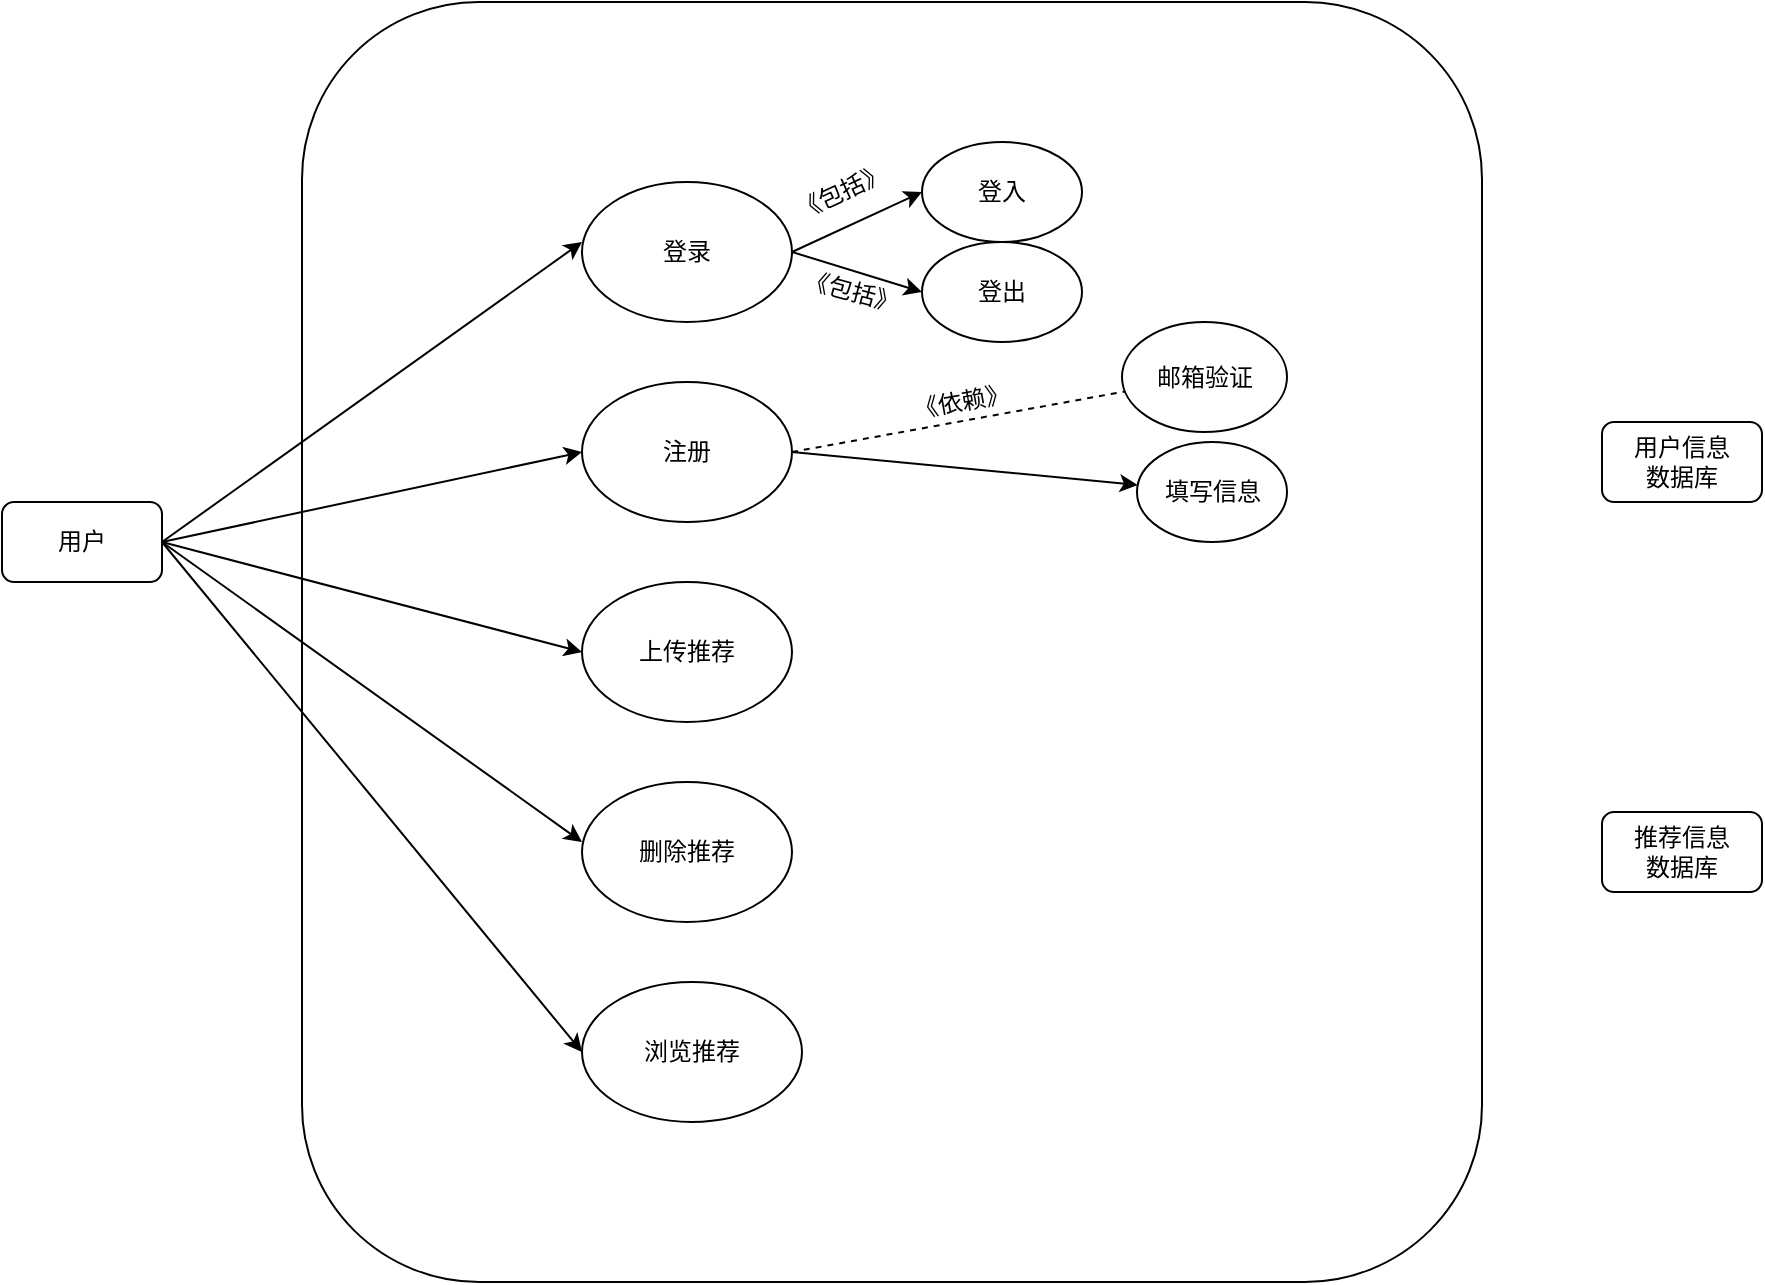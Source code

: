 <mxfile version="12.2.4" pages="1"><diagram id="rWW2qgQzLv-3n5A3uPEn" name="第 1 页"><mxGraphModel dx="1190" dy="620" grid="1" gridSize="10" guides="1" tooltips="1" connect="1" arrows="1" fold="1" page="1" pageScale="1" pageWidth="827" pageHeight="1169" math="0" shadow="0"><root><mxCell id="0"/><mxCell id="1" parent="0"/><mxCell id="2" value="用户" style="rounded=1;whiteSpace=wrap;html=1;" parent="1" vertex="1"><mxGeometry x="40" y="280" width="80" height="40" as="geometry"/></mxCell><mxCell id="3" value="" style="rounded=1;whiteSpace=wrap;html=1;" parent="1" vertex="1"><mxGeometry x="190" y="30" width="590" height="640" as="geometry"/></mxCell><mxCell id="8" value="" style="endArrow=classic;html=1;exitX=1;exitY=0.5;exitDx=0;exitDy=0;entryX=0;entryY=0.5;entryDx=0;entryDy=0;" parent="1" source="2" edge="1"><mxGeometry width="50" height="50" relative="1" as="geometry"><mxPoint x="380" y="320" as="sourcePoint"/><mxPoint x="330" y="150" as="targetPoint"/></mxGeometry></mxCell><mxCell id="9" value="" style="endArrow=classic;html=1;exitX=1;exitY=0.5;exitDx=0;exitDy=0;entryX=0;entryY=0.5;entryDx=0;entryDy=0;" parent="1" source="2" target="13" edge="1"><mxGeometry width="50" height="50" relative="1" as="geometry"><mxPoint x="380" y="320" as="sourcePoint"/><mxPoint x="330" y="250" as="targetPoint"/></mxGeometry></mxCell><mxCell id="10" value="" style="endArrow=classic;html=1;exitX=1;exitY=0.5;exitDx=0;exitDy=0;entryX=0;entryY=0.5;entryDx=0;entryDy=0;" parent="1" source="2" target="14" edge="1"><mxGeometry width="50" height="50" relative="1" as="geometry"><mxPoint x="380" y="320" as="sourcePoint"/><mxPoint x="330" y="350" as="targetPoint"/></mxGeometry></mxCell><mxCell id="11" value="" style="endArrow=classic;html=1;exitX=1;exitY=0.5;exitDx=0;exitDy=0;entryX=0;entryY=0.5;entryDx=0;entryDy=0;" parent="1" source="2" edge="1"><mxGeometry width="50" height="50" relative="1" as="geometry"><mxPoint x="380" y="320" as="sourcePoint"/><mxPoint x="330" y="450" as="targetPoint"/></mxGeometry></mxCell><mxCell id="12" value="登录" style="ellipse;whiteSpace=wrap;html=1;" parent="1" vertex="1"><mxGeometry x="330" y="120" width="105" height="70" as="geometry"/></mxCell><mxCell id="13" value="注册" style="ellipse;whiteSpace=wrap;html=1;" parent="1" vertex="1"><mxGeometry x="330" y="220" width="105" height="70" as="geometry"/></mxCell><mxCell id="14" value="上传推荐" style="ellipse;whiteSpace=wrap;html=1;" parent="1" vertex="1"><mxGeometry x="330" y="320" width="105" height="70" as="geometry"/></mxCell><mxCell id="15" value="删除推荐" style="ellipse;whiteSpace=wrap;html=1;" parent="1" vertex="1"><mxGeometry x="330" y="420" width="105" height="70" as="geometry"/></mxCell><mxCell id="16" value="登入" style="ellipse;whiteSpace=wrap;html=1;" parent="1" vertex="1"><mxGeometry x="500" y="100" width="80" height="50" as="geometry"/></mxCell><mxCell id="17" value="登出" style="ellipse;whiteSpace=wrap;html=1;" parent="1" vertex="1"><mxGeometry x="500" y="150" width="80" height="50" as="geometry"/></mxCell><mxCell id="19" value="" style="endArrow=classic;html=1;exitX=1;exitY=0.5;exitDx=0;exitDy=0;entryX=0;entryY=0.5;entryDx=0;entryDy=0;" parent="1" source="12" target="17" edge="1"><mxGeometry width="50" height="50" relative="1" as="geometry"><mxPoint x="440" y="320" as="sourcePoint"/><mxPoint x="490" y="270" as="targetPoint"/></mxGeometry></mxCell><mxCell id="21" value="《包括》" style="text;html=1;strokeColor=none;fillColor=none;align=center;verticalAlign=middle;whiteSpace=wrap;rounded=0;rotation=15;" parent="1" vertex="1"><mxGeometry x="430" y="165" width="70" height="20" as="geometry"/></mxCell><mxCell id="23" value="" style="endArrow=none;dashed=1;html=1;exitX=1;exitY=0.5;exitDx=0;exitDy=0;" parent="1" source="13" target="24" edge="1"><mxGeometry width="50" height="50" relative="1" as="geometry"><mxPoint x="440" y="320" as="sourcePoint"/><mxPoint x="490" y="260" as="targetPoint"/></mxGeometry></mxCell><mxCell id="24" value="邮箱验证" style="ellipse;whiteSpace=wrap;html=1;" parent="1" vertex="1"><mxGeometry x="600" y="190" width="82.5" height="55" as="geometry"/></mxCell><mxCell id="25" value="《依赖》" style="text;html=1;strokeColor=none;fillColor=none;align=center;verticalAlign=middle;whiteSpace=wrap;rounded=0;rotation=-10;" parent="1" vertex="1"><mxGeometry x="490" y="220" width="60" height="20" as="geometry"/></mxCell><mxCell id="26" value="浏览推荐" style="ellipse;whiteSpace=wrap;html=1;" parent="1" vertex="1"><mxGeometry x="330" y="520" width="110" height="70" as="geometry"/></mxCell><mxCell id="27" value="" style="endArrow=classic;html=1;exitX=1;exitY=0.5;exitDx=0;exitDy=0;entryX=0;entryY=0.5;entryDx=0;entryDy=0;" parent="1" source="2" target="26" edge="1"><mxGeometry width="50" height="50" relative="1" as="geometry"><mxPoint x="440" y="410" as="sourcePoint"/><mxPoint x="490" y="360" as="targetPoint"/></mxGeometry></mxCell><mxCell id="30" value="" style="group" parent="1" vertex="1" connectable="0"><mxGeometry x="424.053" y="101.145" width="71.894" height="47.709" as="geometry"/></mxCell><mxCell id="18" value="" style="endArrow=classic;html=1;exitX=1;exitY=0.5;exitDx=0;exitDy=0;entryX=0;entryY=0.5;entryDx=0;entryDy=0;" parent="30" source="12" target="16" edge="1"><mxGeometry width="50" height="50" relative="1" as="geometry"><mxPoint x="15.947" y="218.855" as="sourcePoint"/><mxPoint x="65.947" y="168.855" as="targetPoint"/></mxGeometry></mxCell><mxCell id="20" value="《包括》" style="text;html=1;strokeColor=none;fillColor=none;align=center;verticalAlign=middle;whiteSpace=wrap;rounded=0;rotation=-25;" parent="30" vertex="1"><mxGeometry x="0.947" y="13.855" width="70" height="20" as="geometry"/></mxCell><mxCell id="42" value="" style="endArrow=classic;html=1;exitX=1;exitY=0.5;exitDx=0;exitDy=0;" parent="1" source="13" target="43" edge="1"><mxGeometry width="50" height="50" relative="1" as="geometry"><mxPoint x="440" y="380" as="sourcePoint"/><mxPoint x="490" y="330" as="targetPoint"/></mxGeometry></mxCell><mxCell id="43" value="填写信息" style="ellipse;whiteSpace=wrap;html=1;" parent="1" vertex="1"><mxGeometry x="607.5" y="250" width="75" height="50" as="geometry"/></mxCell><mxCell id="62" value="推荐信息&lt;br&gt;数据库" style="rounded=1;whiteSpace=wrap;html=1;" parent="1" vertex="1"><mxGeometry x="840" y="435" width="80" height="40" as="geometry"/></mxCell><mxCell id="63" value="用户信息&lt;br&gt;数据库" style="rounded=1;whiteSpace=wrap;html=1;" parent="1" vertex="1"><mxGeometry x="840" y="240" width="80" height="40" as="geometry"/></mxCell></root></mxGraphModel></diagram></mxfile>